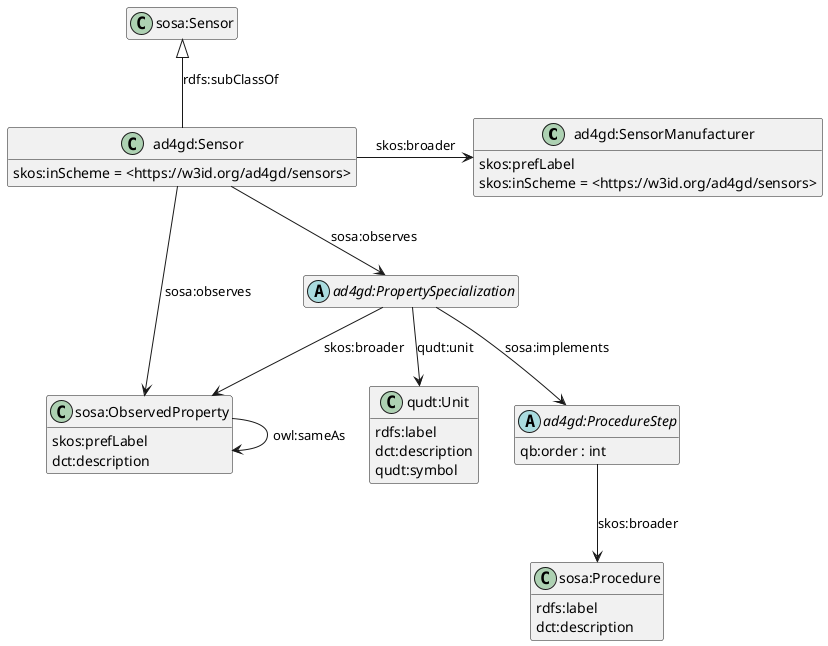 @startuml
hide empty members

class "ad4gd:SensorManufacturer" {
    skos:prefLabel
    skos:inScheme = <https://w3id.org/ad4gd/sensors>
}
class "ad4gd:Sensor" {
    skos:inScheme = <https://w3id.org/ad4gd/sensors>
}
abstract "ad4gd:PropertySpecialization" {
}
class "sosa:ObservedProperty" {
    skos:prefLabel
    dct:description
}
class "qudt:Unit" {
    rdfs:label
    dct:description
    qudt:symbol
}
class "sosa:Procedure" {
    rdfs:label
    dct:description
}
abstract "ad4gd:ProcedureStep" {
    qb:order : int
}

"sosa:Sensor" <|-- "ad4gd:Sensor" : "rdfs:subClassOf"
"ad4gd:Sensor" -> "ad4gd:SensorManufacturer" : "skos:broader"
"ad4gd:Sensor" --> "sosa:ObservedProperty" : "sosa:observes"
"ad4gd:Sensor" --> "ad4gd:PropertySpecialization" : "sosa:observes"
"ad4gd:PropertySpecialization" --> "ad4gd:ProcedureStep" : "sosa:implements"
"ad4gd:PropertySpecialization" --> "sosa:ObservedProperty" : "skos:broader"
"ad4gd:PropertySpecialization" --> "qudt:Unit" : "qudt:unit"
"ad4gd:ProcedureStep" --> "sosa:Procedure" : "skos:broader"
"sosa:ObservedProperty" -> "sosa:ObservedProperty" : owl:sameAs
@enduml
